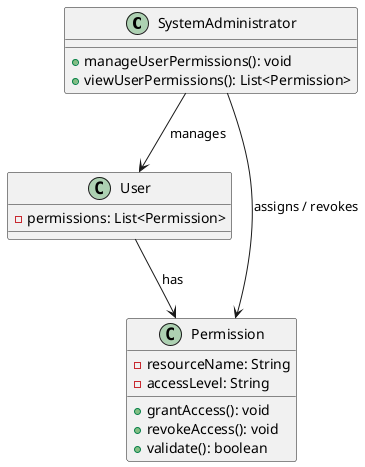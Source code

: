 @startuml
class SystemAdministrator {
    + manageUserPermissions(): void
    + viewUserPermissions(): List<Permission>
}

class User {
    - permissions: List<Permission>
}

class Permission {
    - resourceName: String
    - accessLevel: String
    + grantAccess(): void
    + revokeAccess(): void
    + validate(): boolean
}

SystemAdministrator --> User : manages
User --> Permission : has
SystemAdministrator --> Permission : assigns / revokes
@enduml